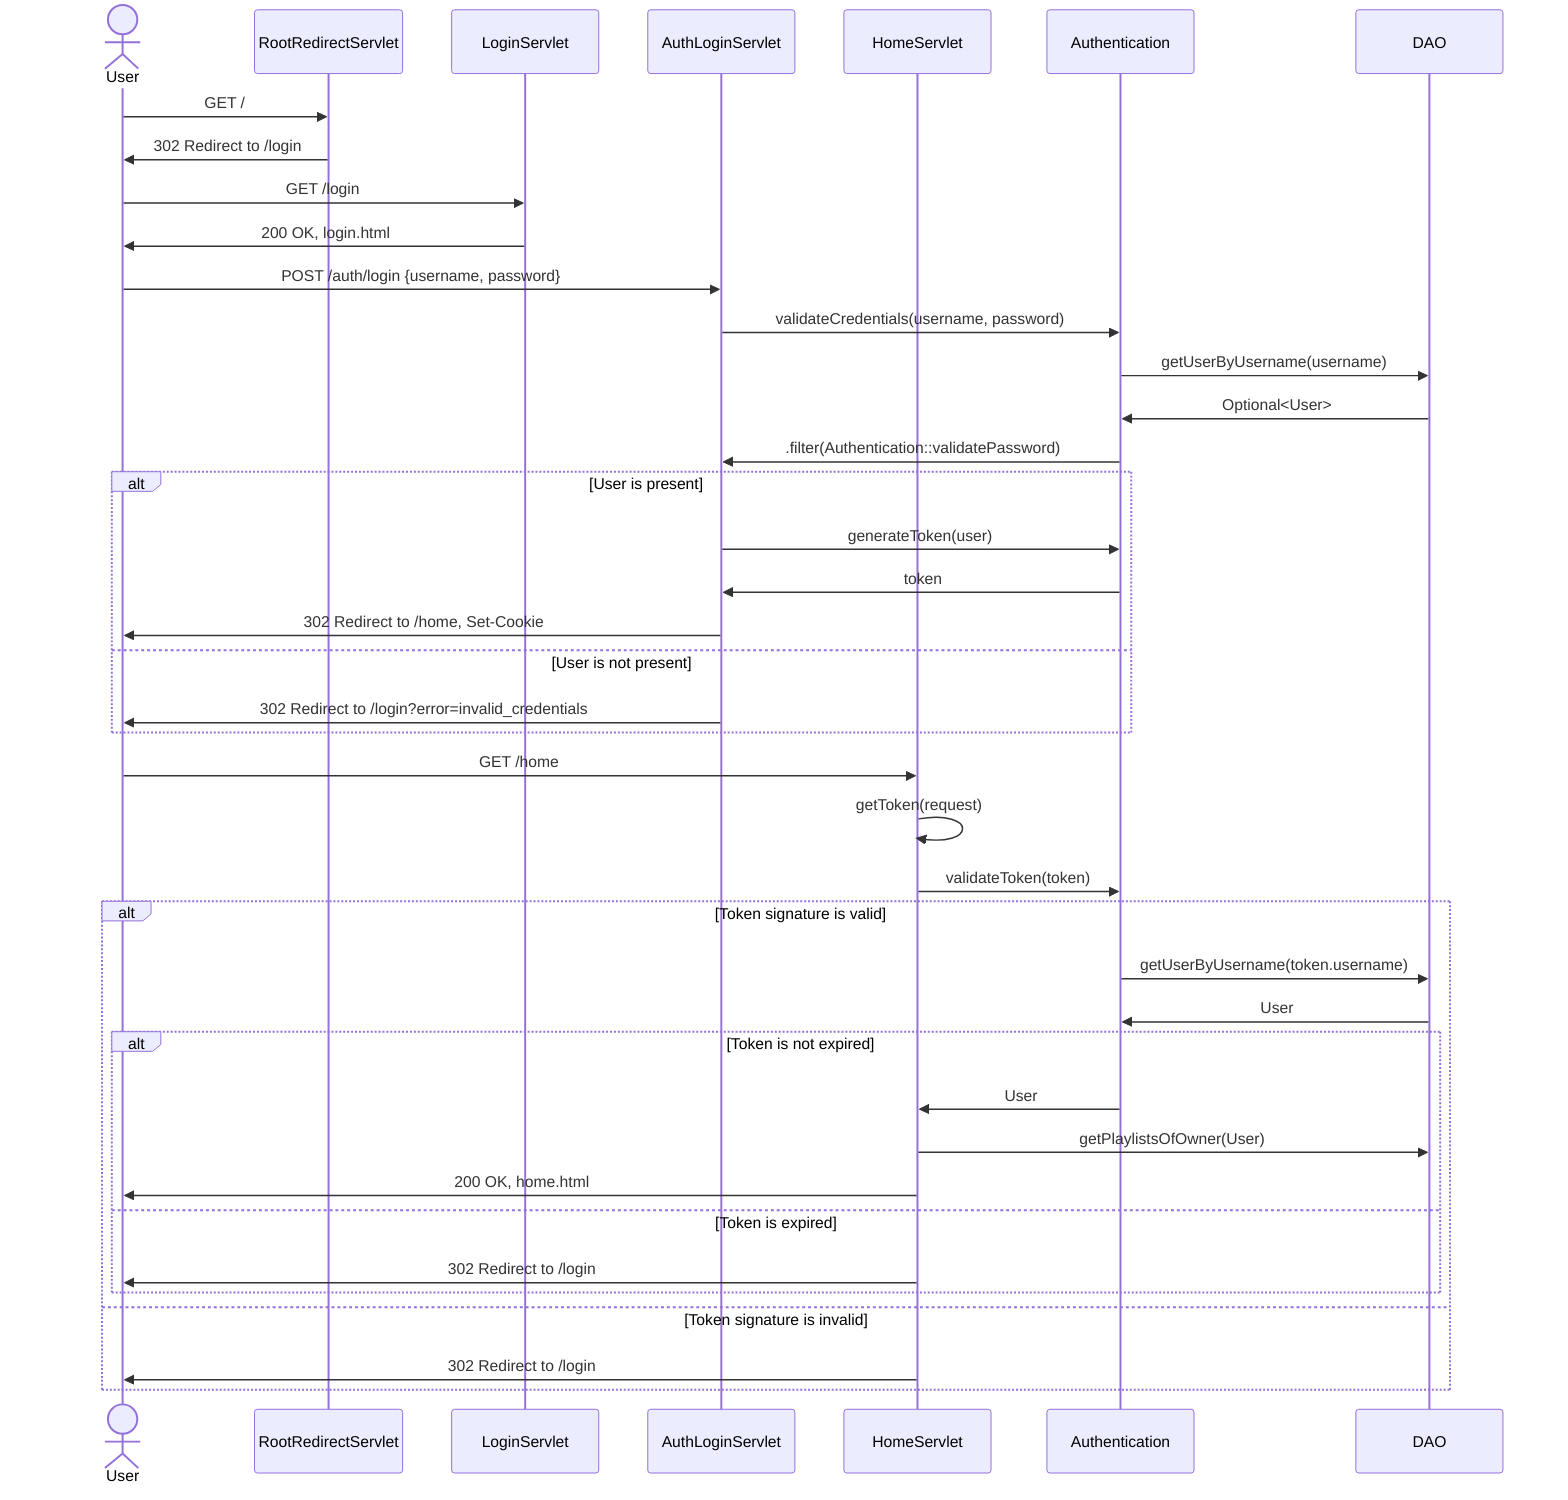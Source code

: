 sequenceDiagram
    actor User
    participant RootRedirectServlet
    participant LoginServlet
    participant AuthLoginServlet
    participant HomeServlet
    participant Authentication
    participant DAO
    User->>RootRedirectServlet: GET /
    RootRedirectServlet->>User: 302 Redirect to /login
    User->>LoginServlet: GET /login
    LoginServlet->>User: 200 OK, login.html
    User->>AuthLoginServlet: POST /auth/login {username, password}
    AuthLoginServlet->>Authentication: validateCredentials(username, password)
    Authentication->>DAO: getUserByUsername(username)
    DAO->>Authentication: Optional<User>
    Authentication->>AuthLoginServlet: .filter(Authentication::validatePassword)
    alt User is present
        AuthLoginServlet->>Authentication: generateToken(user)
        Authentication->>AuthLoginServlet: token
        AuthLoginServlet->>User: 302 Redirect to /home, Set-Cookie
    else User is not present
        AuthLoginServlet->>User: 302 Redirect to /login?error=invalid_credentials
    end
    User->>HomeServlet: GET /home
    HomeServlet->>HomeServlet: getToken(request)
    HomeServlet->>Authentication: validateToken(token)
    alt Token signature is valid
        Authentication->>DAO: getUserByUsername(token.username)
        DAO->>Authentication: User
        alt Token is not expired
            Authentication->>HomeServlet: User
            HomeServlet->>DAO: getPlaylistsOfOwner(User)
            HomeServlet->>User: 200 OK, home.html
        else Token is expired
            HomeServlet->>User: 302 Redirect to /login
        end
    else Token signature is invalid
        HomeServlet->>User: 302 Redirect to /login
    end